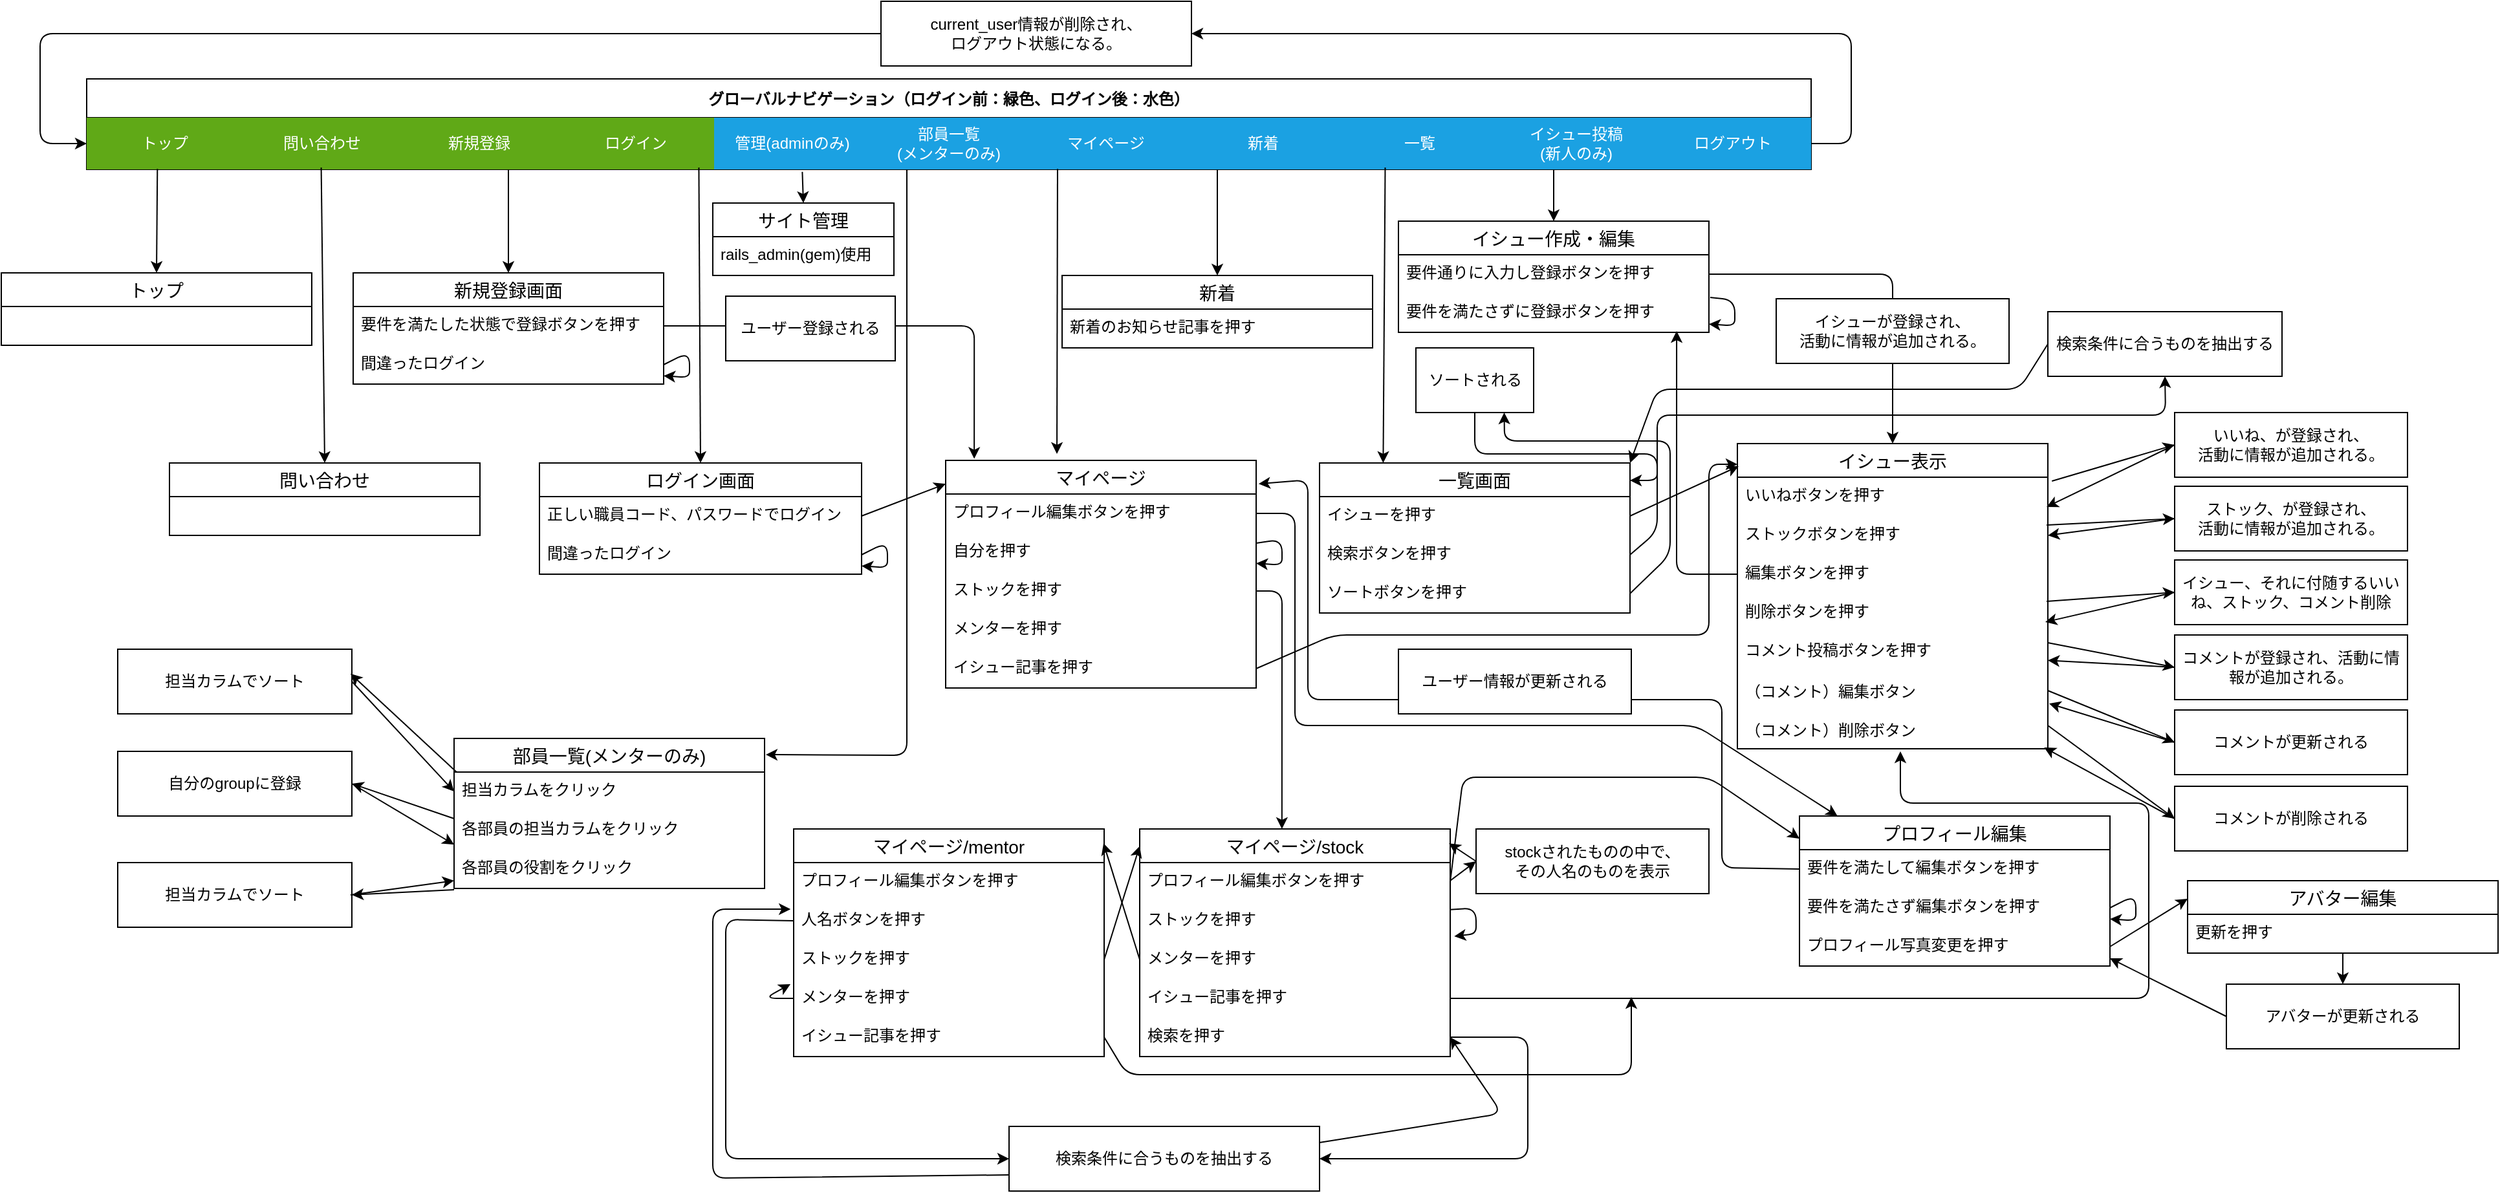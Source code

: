 <mxfile>
    <diagram id="cRrBwSt3j2hHvaJxoSrb" name="ページ1">
        <mxGraphModel dx="2137" dy="1282" grid="1" gridSize="10" guides="1" tooltips="1" connect="1" arrows="1" fold="1" page="1" pageScale="1" pageWidth="1169" pageHeight="827" background="#FFFFFF" math="0" shadow="0">
            <root>
                <mxCell id="0"/>
                <mxCell id="1" parent="0"/>
                <mxCell id="8" value="ログイン画面" style="swimlane;fontStyle=0;childLayout=stackLayout;horizontal=1;startSize=26;horizontalStack=0;resizeParent=1;resizeParentMax=0;resizeLast=0;collapsible=1;marginBottom=0;align=center;fontSize=14;" parent="1" vertex="1">
                    <mxGeometry x="-574" y="307" width="249" height="86" as="geometry"/>
                </mxCell>
                <mxCell id="9" value="正しい職員コード、パスワードでログイン" style="text;strokeColor=none;fillColor=none;spacingLeft=4;spacingRight=4;overflow=hidden;rotatable=0;points=[[0,0.5],[1,0.5]];portConstraint=eastwest;fontSize=12;" parent="8" vertex="1">
                    <mxGeometry y="26" width="249" height="30" as="geometry"/>
                </mxCell>
                <mxCell id="11" value="間違ったログイン" style="text;strokeColor=none;fillColor=none;spacingLeft=4;spacingRight=4;overflow=hidden;rotatable=0;points=[[0,0.5],[1,0.5]];portConstraint=eastwest;fontSize=12;" parent="8" vertex="1">
                    <mxGeometry y="56" width="249" height="30" as="geometry"/>
                </mxCell>
                <mxCell id="361" style="edgeStyle=none;html=1;exitX=1;exitY=0.5;exitDx=0;exitDy=0;" parent="8" source="11" target="11" edge="1">
                    <mxGeometry relative="1" as="geometry"/>
                </mxCell>
                <mxCell id="15" value="一覧画面" style="swimlane;fontStyle=0;childLayout=stackLayout;horizontal=1;startSize=26;horizontalStack=0;resizeParent=1;resizeParentMax=0;resizeLast=0;collapsible=1;marginBottom=0;align=center;fontSize=14;" parent="1" vertex="1">
                    <mxGeometry x="29" y="307" width="240" height="116" as="geometry"/>
                </mxCell>
                <mxCell id="421" value="イシューを押す" style="text;strokeColor=none;fillColor=none;spacingLeft=4;spacingRight=4;overflow=hidden;rotatable=0;points=[[0,0.5],[1,0.5]];portConstraint=eastwest;fontSize=12;" parent="15" vertex="1">
                    <mxGeometry y="26" width="240" height="30" as="geometry"/>
                </mxCell>
                <mxCell id="444" value="検索ボタンを押す" style="text;strokeColor=none;fillColor=none;spacingLeft=4;spacingRight=4;overflow=hidden;rotatable=0;points=[[0,0.5],[1,0.5]];portConstraint=eastwest;fontSize=12;fontColor=default;" parent="15" vertex="1">
                    <mxGeometry y="56" width="240" height="30" as="geometry"/>
                </mxCell>
                <mxCell id="37" value="ソートボタンを押す" style="text;strokeColor=none;fillColor=none;spacingLeft=4;spacingRight=4;overflow=hidden;rotatable=0;points=[[0,0.5],[1,0.5]];portConstraint=eastwest;fontSize=12;" parent="15" vertex="1">
                    <mxGeometry y="86" width="240" height="30" as="geometry"/>
                </mxCell>
                <mxCell id="55" value="マイページ" style="swimlane;fontStyle=0;childLayout=stackLayout;horizontal=1;startSize=26;horizontalStack=0;resizeParent=1;resizeParentMax=0;resizeLast=0;collapsible=1;marginBottom=0;align=center;fontSize=14;" parent="1" vertex="1">
                    <mxGeometry x="-260" y="305" width="240" height="176" as="geometry"/>
                </mxCell>
                <mxCell id="56" value="プロフィール編集ボタンを押す" style="text;strokeColor=none;fillColor=none;spacingLeft=4;spacingRight=4;overflow=hidden;rotatable=0;points=[[0,0.5],[1,0.5]];portConstraint=eastwest;fontSize=12;" parent="55" vertex="1">
                    <mxGeometry y="26" width="240" height="30" as="geometry"/>
                </mxCell>
                <mxCell id="57" value="自分を押す" style="text;strokeColor=none;fillColor=none;spacingLeft=4;spacingRight=4;overflow=hidden;rotatable=0;points=[[0,0.5],[1,0.5]];portConstraint=eastwest;fontSize=12;" parent="55" vertex="1">
                    <mxGeometry y="56" width="240" height="30" as="geometry"/>
                </mxCell>
                <mxCell id="58" value="ストックを押す" style="text;strokeColor=none;fillColor=none;spacingLeft=4;spacingRight=4;overflow=hidden;rotatable=0;points=[[0,0.5],[1,0.5]];portConstraint=eastwest;fontSize=12;" parent="55" vertex="1">
                    <mxGeometry y="86" width="240" height="30" as="geometry"/>
                </mxCell>
                <mxCell id="440" value="メンターを押す" style="text;spacingLeft=4;spacingRight=4;overflow=hidden;rotatable=0;points=[[0,0.5],[1,0.5]];portConstraint=eastwest;fontSize=12;" parent="55" vertex="1">
                    <mxGeometry y="116" width="240" height="30" as="geometry"/>
                </mxCell>
                <mxCell id="59" value="イシュー記事を押す" style="text;strokeColor=none;fillColor=none;spacingLeft=4;spacingRight=4;overflow=hidden;rotatable=0;points=[[0,0.5],[1,0.5]];portConstraint=eastwest;fontSize=12;" parent="55" vertex="1">
                    <mxGeometry y="146" width="240" height="30" as="geometry"/>
                </mxCell>
                <mxCell id="71" style="edgeStyle=none;html=1;exitX=1;exitY=0.267;exitDx=0;exitDy=0;exitPerimeter=0;" parent="55" source="57" target="57" edge="1">
                    <mxGeometry relative="1" as="geometry"/>
                </mxCell>
                <mxCell id="64" value="新着" style="swimlane;fontStyle=0;childLayout=stackLayout;horizontal=1;startSize=26;horizontalStack=0;resizeParent=1;resizeParentMax=0;resizeLast=0;collapsible=1;marginBottom=0;align=center;fontSize=14;" parent="1" vertex="1">
                    <mxGeometry x="-170" y="162" width="240" height="56" as="geometry"/>
                </mxCell>
                <mxCell id="65" value="新着のお知らせ記事を押す" style="text;strokeColor=none;fillColor=none;spacingLeft=4;spacingRight=4;overflow=hidden;rotatable=0;points=[[0,0.5],[1,0.5]];portConstraint=eastwest;fontSize=12;" parent="64" vertex="1">
                    <mxGeometry y="26" width="240" height="30" as="geometry"/>
                </mxCell>
                <mxCell id="72" value="マイページ/stock" style="swimlane;fontStyle=0;childLayout=stackLayout;horizontal=1;startSize=26;horizontalStack=0;resizeParent=1;resizeParentMax=0;resizeLast=0;collapsible=1;marginBottom=0;align=center;fontSize=14;" parent="1" vertex="1">
                    <mxGeometry x="-110" y="590" width="240" height="176" as="geometry"/>
                </mxCell>
                <mxCell id="73" value="プロフィール編集ボタンを押す" style="text;strokeColor=none;fillColor=none;spacingLeft=4;spacingRight=4;overflow=hidden;rotatable=0;points=[[0,0.5],[1,0.5]];portConstraint=eastwest;fontSize=12;" parent="72" vertex="1">
                    <mxGeometry y="26" width="240" height="30" as="geometry"/>
                </mxCell>
                <mxCell id="75" value="ストックを押す" style="text;strokeColor=none;fillColor=none;spacingLeft=4;spacingRight=4;overflow=hidden;rotatable=0;points=[[0,0.5],[1,0.5]];portConstraint=eastwest;fontSize=12;" parent="72" vertex="1">
                    <mxGeometry y="56" width="240" height="30" as="geometry"/>
                </mxCell>
                <mxCell id="455" value="メンターを押す" style="text;spacingLeft=4;spacingRight=4;overflow=hidden;rotatable=0;points=[[0,0.5],[1,0.5]];portConstraint=eastwest;fontSize=12;" parent="72" vertex="1">
                    <mxGeometry y="86" width="240" height="30" as="geometry"/>
                </mxCell>
                <mxCell id="76" value="イシュー記事を押す" style="text;strokeColor=none;fillColor=none;spacingLeft=4;spacingRight=4;overflow=hidden;rotatable=0;points=[[0,0.5],[1,0.5]];portConstraint=eastwest;fontSize=12;" parent="72" vertex="1">
                    <mxGeometry y="116" width="240" height="30" as="geometry"/>
                </mxCell>
                <mxCell id="104" style="edgeStyle=none;html=1;entryX=1.013;entryY=0.9;entryDx=0;entryDy=0;entryPerimeter=0;" parent="72" source="75" target="75" edge="1">
                    <mxGeometry relative="1" as="geometry"/>
                </mxCell>
                <mxCell id="461" value="検索を押す" style="text;strokeColor=none;fillColor=none;spacingLeft=4;spacingRight=4;overflow=hidden;rotatable=0;points=[[0,0.5],[1,0.5]];portConstraint=eastwest;fontSize=12;" parent="72" vertex="1">
                    <mxGeometry y="146" width="240" height="30" as="geometry"/>
                </mxCell>
                <mxCell id="79" value="イシュー作成・編集" style="swimlane;fontStyle=0;childLayout=stackLayout;horizontal=1;startSize=26;horizontalStack=0;resizeParent=1;resizeParentMax=0;resizeLast=0;collapsible=1;marginBottom=0;align=center;fontSize=14;" parent="1" vertex="1">
                    <mxGeometry x="90" y="120" width="240" height="86" as="geometry"/>
                </mxCell>
                <mxCell id="97" value="要件通りに入力し登録ボタンを押す" style="text;strokeColor=none;fillColor=none;spacingLeft=4;spacingRight=4;overflow=hidden;rotatable=0;points=[[0,0.5],[1,0.5]];portConstraint=eastwest;fontSize=12;" parent="79" vertex="1">
                    <mxGeometry y="26" width="240" height="30" as="geometry"/>
                </mxCell>
                <mxCell id="80" value="要件を満たさずに登録ボタンを押す" style="text;strokeColor=none;fillColor=none;spacingLeft=4;spacingRight=4;overflow=hidden;rotatable=0;points=[[0,0.5],[1,0.5]];portConstraint=eastwest;fontSize=12;" parent="79" vertex="1">
                    <mxGeometry y="56" width="240" height="30" as="geometry"/>
                </mxCell>
                <mxCell id="98" style="edgeStyle=none;html=1;exitX=1.004;exitY=0.1;exitDx=0;exitDy=0;exitPerimeter=0;" parent="79" source="80" target="80" edge="1">
                    <mxGeometry relative="1" as="geometry"/>
                </mxCell>
                <mxCell id="91" value="イシュー表示" style="swimlane;fontStyle=0;childLayout=stackLayout;horizontal=1;startSize=26;horizontalStack=0;resizeParent=1;resizeParentMax=0;resizeLast=0;collapsible=1;marginBottom=0;align=center;fontSize=14;" parent="1" vertex="1">
                    <mxGeometry x="352" y="292" width="240" height="236" as="geometry"/>
                </mxCell>
                <mxCell id="108" value="いいねボタンを押す" style="text;strokeColor=none;fillColor=none;spacingLeft=4;spacingRight=4;overflow=hidden;rotatable=0;points=[[0,0.5],[1,0.5]];portConstraint=eastwest;fontSize=12;" parent="91" vertex="1">
                    <mxGeometry y="26" width="240" height="30" as="geometry"/>
                </mxCell>
                <mxCell id="110" value="ストックボタンを押す" style="text;strokeColor=none;fillColor=none;spacingLeft=4;spacingRight=4;overflow=hidden;rotatable=0;points=[[0,0.5],[1,0.5]];portConstraint=eastwest;fontSize=12;" parent="91" vertex="1">
                    <mxGeometry y="56" width="240" height="30" as="geometry"/>
                </mxCell>
                <mxCell id="92" value="編集ボタンを押す" style="text;strokeColor=none;fillColor=none;spacingLeft=4;spacingRight=4;overflow=hidden;rotatable=0;points=[[0,0.5],[1,0.5]];portConstraint=eastwest;fontSize=12;" parent="91" vertex="1">
                    <mxGeometry y="86" width="240" height="30" as="geometry"/>
                </mxCell>
                <mxCell id="93" value="削除ボタンを押す" style="text;strokeColor=none;fillColor=none;spacingLeft=4;spacingRight=4;overflow=hidden;rotatable=0;points=[[0,0.5],[1,0.5]];portConstraint=eastwest;fontSize=12;" parent="91" vertex="1">
                    <mxGeometry y="116" width="240" height="30" as="geometry"/>
                </mxCell>
                <mxCell id="94" value="コメント投稿ボタンを押す" style="text;strokeColor=none;fillColor=none;spacingLeft=4;spacingRight=4;overflow=hidden;rotatable=0;points=[[0,0.5],[1,0.5]];portConstraint=eastwest;fontSize=12;" parent="91" vertex="1">
                    <mxGeometry y="146" width="240" height="30" as="geometry"/>
                </mxCell>
                <mxCell id="410" value="（コメント）編集ボタン" style="text;strokeColor=none;fillColor=none;align=left;verticalAlign=middle;spacingLeft=4;spacingRight=4;overflow=hidden;points=[[0,0.5],[1,0.5]];portConstraint=eastwest;rotatable=0;" parent="91" vertex="1">
                    <mxGeometry y="176" width="240" height="30" as="geometry"/>
                </mxCell>
                <mxCell id="411" value="（コメント）削除ボタン" style="text;strokeColor=none;fillColor=none;align=left;verticalAlign=middle;spacingLeft=4;spacingRight=4;overflow=hidden;points=[[0,0.5],[1,0.5]];portConstraint=eastwest;rotatable=0;" parent="91" vertex="1">
                    <mxGeometry y="206" width="240" height="30" as="geometry"/>
                </mxCell>
                <mxCell id="118" value="いいね、が登録され、&lt;br&gt;活動に情報が追加される。" style="whiteSpace=wrap;html=1;align=center;" parent="1" vertex="1">
                    <mxGeometry x="690" y="268" width="180" height="50" as="geometry"/>
                </mxCell>
                <mxCell id="121" value="ストック、が登録され、&lt;br&gt;活動に情報が追加される。" style="whiteSpace=wrap;html=1;align=center;" parent="1" vertex="1">
                    <mxGeometry x="690" y="325" width="180" height="50" as="geometry"/>
                </mxCell>
                <mxCell id="131" value="新規登録画面" style="swimlane;fontStyle=0;childLayout=stackLayout;horizontal=1;startSize=26;horizontalStack=0;resizeParent=1;resizeParentMax=0;resizeLast=0;collapsible=1;marginBottom=0;align=center;fontSize=14;" parent="1" vertex="1">
                    <mxGeometry x="-718" y="160" width="240" height="86" as="geometry"/>
                </mxCell>
                <mxCell id="132" value="要件を満たした状態で登録ボタンを押す" style="text;strokeColor=none;fillColor=none;spacingLeft=4;spacingRight=4;overflow=hidden;rotatable=0;points=[[0,0.5],[1,0.5]];portConstraint=eastwest;fontSize=12;" parent="131" vertex="1">
                    <mxGeometry y="26" width="240" height="30" as="geometry"/>
                </mxCell>
                <mxCell id="133" value="間違ったログイン" style="text;strokeColor=none;fillColor=none;spacingLeft=4;spacingRight=4;overflow=hidden;rotatable=0;points=[[0,0.5],[1,0.5]];portConstraint=eastwest;fontSize=12;" parent="131" vertex="1">
                    <mxGeometry y="56" width="240" height="30" as="geometry"/>
                </mxCell>
                <mxCell id="134" style="edgeStyle=none;html=1;exitX=1;exitY=0.5;exitDx=0;exitDy=0;" parent="131" source="133" target="133" edge="1">
                    <mxGeometry relative="1" as="geometry"/>
                </mxCell>
                <mxCell id="141" value="イシュー、それに付随するいいね、ストック、コメント削除" style="whiteSpace=wrap;html=1;align=center;" parent="1" vertex="1">
                    <mxGeometry x="690" y="382" width="180" height="50" as="geometry"/>
                </mxCell>
                <mxCell id="144" value="コメントが登録され、活動に情報が追加される。" style="whiteSpace=wrap;html=1;align=center;" parent="1" vertex="1">
                    <mxGeometry x="690" y="440" width="180" height="50" as="geometry"/>
                </mxCell>
                <mxCell id="160" style="edgeStyle=none;html=1;exitX=0;exitY=0.5;exitDx=0;exitDy=0;entryX=0.996;entryY=0.063;entryDx=0;entryDy=0;entryPerimeter=0;" parent="1" source="158" target="72" edge="1">
                    <mxGeometry relative="1" as="geometry"/>
                </mxCell>
                <mxCell id="158" value="stockされたものの中で、&lt;br&gt;その人名のものを表示" style="whiteSpace=wrap;html=1;align=center;" parent="1" vertex="1">
                    <mxGeometry x="150" y="590" width="180" height="50" as="geometry"/>
                </mxCell>
                <mxCell id="159" style="edgeStyle=none;html=1;exitX=1;exitY=0.5;exitDx=0;exitDy=0;entryX=0;entryY=0.5;entryDx=0;entryDy=0;" parent="1" target="158" edge="1">
                    <mxGeometry relative="1" as="geometry">
                        <mxPoint x="130" y="630" as="sourcePoint"/>
                    </mxGeometry>
                </mxCell>
                <mxCell id="173" value="プロフィール編集" style="swimlane;fontStyle=0;childLayout=stackLayout;horizontal=1;startSize=26;horizontalStack=0;resizeParent=1;resizeParentMax=0;resizeLast=0;collapsible=1;marginBottom=0;align=center;fontSize=14;" parent="1" vertex="1">
                    <mxGeometry x="400" y="580" width="240" height="116" as="geometry"/>
                </mxCell>
                <mxCell id="176" value="要件を満たして編集ボタンを押す" style="text;strokeColor=none;fillColor=none;spacingLeft=4;spacingRight=4;overflow=hidden;rotatable=0;points=[[0,0.5],[1,0.5]];portConstraint=eastwest;fontSize=12;" parent="173" vertex="1">
                    <mxGeometry y="26" width="240" height="30" as="geometry"/>
                </mxCell>
                <mxCell id="177" value="要件を満たさず編集ボタンを押す" style="text;strokeColor=none;fillColor=none;spacingLeft=4;spacingRight=4;overflow=hidden;rotatable=0;points=[[0,0.5],[1,0.5]];portConstraint=eastwest;fontSize=12;" parent="173" vertex="1">
                    <mxGeometry y="56" width="240" height="30" as="geometry"/>
                </mxCell>
                <mxCell id="179" style="edgeStyle=none;html=1;exitX=1;exitY=0.5;exitDx=0;exitDy=0;" parent="173" source="177" target="177" edge="1">
                    <mxGeometry relative="1" as="geometry"/>
                </mxCell>
                <mxCell id="469" value="プロフィール写真変更を押す" style="text;strokeColor=none;fillColor=none;spacingLeft=4;spacingRight=4;overflow=hidden;rotatable=0;points=[[0,0.5],[1,0.5]];portConstraint=eastwest;fontSize=12;" vertex="1" parent="173">
                    <mxGeometry y="86" width="240" height="30" as="geometry"/>
                </mxCell>
                <mxCell id="187" value="問い合わせ" style="swimlane;fontStyle=0;childLayout=stackLayout;horizontal=1;startSize=26;horizontalStack=0;resizeParent=1;resizeParentMax=0;resizeLast=0;collapsible=1;marginBottom=0;align=center;fontSize=14;" parent="1" vertex="1">
                    <mxGeometry x="-860" y="307" width="240" height="56" as="geometry"/>
                </mxCell>
                <mxCell id="241" value="グローバルナビゲーション（ログイン前：緑色、ログイン後：水色）" style="shape=table;startSize=30;container=1;collapsible=0;childLayout=tableLayout;fontStyle=1;align=center;pointerEvents=1;" parent="1" vertex="1">
                    <mxGeometry x="-924" y="10" width="1333" height="70" as="geometry"/>
                </mxCell>
                <mxCell id="303" value="" style="shape=partialRectangle;html=1;whiteSpace=wrap;collapsible=0;dropTarget=0;pointerEvents=0;fillColor=none;top=0;left=0;bottom=0;right=0;points=[[0,0.5],[1,0.5]];portConstraint=eastwest;" parent="241" vertex="1">
                    <mxGeometry y="30" width="1333" height="40" as="geometry"/>
                </mxCell>
                <mxCell id="313" value="トップ" style="shape=partialRectangle;html=1;whiteSpace=wrap;connectable=0;fillColor=#60a917;top=0;left=0;bottom=0;right=0;overflow=hidden;pointerEvents=1;fontColor=#ffffff;strokeColor=#2D7600;" parent="303" vertex="1">
                    <mxGeometry width="121" height="40" as="geometry">
                        <mxRectangle width="121" height="40" as="alternateBounds"/>
                    </mxGeometry>
                </mxCell>
                <mxCell id="309" value="問い合わせ" style="shape=partialRectangle;html=1;whiteSpace=wrap;connectable=0;fillColor=#60a917;top=0;left=0;bottom=0;right=0;overflow=hidden;pointerEvents=1;fontColor=#ffffff;strokeColor=#2D7600;" parent="303" vertex="1">
                    <mxGeometry x="121" width="122" height="40" as="geometry">
                        <mxRectangle width="122" height="40" as="alternateBounds"/>
                    </mxGeometry>
                </mxCell>
                <mxCell id="304" value="新規登録" style="shape=partialRectangle;html=1;whiteSpace=wrap;connectable=0;fillColor=#60a917;top=0;left=0;bottom=0;right=0;overflow=hidden;pointerEvents=1;fontColor=#ffffff;strokeColor=#2D7600;" parent="303" vertex="1">
                    <mxGeometry x="243" width="121" height="40" as="geometry">
                        <mxRectangle width="121" height="40" as="alternateBounds"/>
                    </mxGeometry>
                </mxCell>
                <mxCell id="305" value="ログイン" style="shape=partialRectangle;html=1;whiteSpace=wrap;connectable=0;fillColor=#60a917;top=0;left=0;bottom=0;right=0;overflow=hidden;pointerEvents=1;fontColor=#ffffff;strokeColor=#2D7600;" parent="303" vertex="1">
                    <mxGeometry x="364" width="121" height="40" as="geometry">
                        <mxRectangle width="121" height="40" as="alternateBounds"/>
                    </mxGeometry>
                </mxCell>
                <mxCell id="431" value="管理(adminのみ)" style="shape=partialRectangle;html=1;whiteSpace=wrap;connectable=0;fillColor=#1ba1e2;top=0;left=0;bottom=0;right=0;overflow=hidden;pointerEvents=1;fontColor=#ffffff;strokeColor=#006EAF;" parent="303" vertex="1">
                    <mxGeometry x="485" width="121" height="40" as="geometry">
                        <mxRectangle width="121" height="40" as="alternateBounds"/>
                    </mxGeometry>
                </mxCell>
                <mxCell id="328" value="部員一覧&lt;br&gt;(メンターのみ)" style="shape=partialRectangle;html=1;whiteSpace=wrap;connectable=0;fillColor=#1ba1e2;top=0;left=0;bottom=0;right=0;overflow=hidden;pointerEvents=1;fontColor=#ffffff;strokeColor=#006EAF;" parent="303" vertex="1">
                    <mxGeometry x="606" width="121" height="40" as="geometry">
                        <mxRectangle width="121" height="40" as="alternateBounds"/>
                    </mxGeometry>
                </mxCell>
                <mxCell id="329" value="マイページ" style="shape=partialRectangle;html=1;whiteSpace=wrap;connectable=0;fillColor=#1ba1e2;top=0;left=0;bottom=0;right=0;overflow=hidden;pointerEvents=1;fontColor=#ffffff;strokeColor=#006EAF;" parent="303" vertex="1">
                    <mxGeometry x="727" width="122" height="40" as="geometry">
                        <mxRectangle width="122" height="40" as="alternateBounds"/>
                    </mxGeometry>
                </mxCell>
                <mxCell id="330" value="新着" style="shape=partialRectangle;html=1;whiteSpace=wrap;connectable=0;fillColor=#1ba1e2;top=0;left=0;bottom=0;right=0;overflow=hidden;pointerEvents=1;fontColor=#ffffff;strokeColor=#006EAF;" parent="303" vertex="1">
                    <mxGeometry x="849" width="121" height="40" as="geometry">
                        <mxRectangle width="121" height="40" as="alternateBounds"/>
                    </mxGeometry>
                </mxCell>
                <mxCell id="344" value="一覧" style="shape=partialRectangle;html=1;whiteSpace=wrap;connectable=0;fillColor=#1ba1e2;top=0;left=0;bottom=0;right=0;overflow=hidden;pointerEvents=1;fontColor=#ffffff;strokeColor=#006EAF;" parent="303" vertex="1">
                    <mxGeometry x="970" width="121" height="40" as="geometry">
                        <mxRectangle width="121" height="40" as="alternateBounds"/>
                    </mxGeometry>
                </mxCell>
                <mxCell id="331" value="イシュー投稿&lt;br&gt;(新人のみ)" style="shape=partialRectangle;html=1;whiteSpace=wrap;connectable=0;fillColor=#1ba1e2;top=0;left=0;bottom=0;right=0;overflow=hidden;pointerEvents=1;fontColor=#ffffff;strokeColor=#006EAF;" parent="303" vertex="1">
                    <mxGeometry x="1091" width="121" height="40" as="geometry">
                        <mxRectangle width="121" height="40" as="alternateBounds"/>
                    </mxGeometry>
                </mxCell>
                <mxCell id="332" value="ログアウト" style="shape=partialRectangle;html=1;whiteSpace=wrap;connectable=0;fillColor=#1ba1e2;top=0;left=0;bottom=0;right=0;overflow=hidden;pointerEvents=1;fontColor=#ffffff;strokeColor=#006EAF;" parent="303" vertex="1">
                    <mxGeometry x="1212" width="121" height="40" as="geometry">
                        <mxRectangle width="121" height="40" as="alternateBounds"/>
                    </mxGeometry>
                </mxCell>
                <mxCell id="320" value="トップ" style="swimlane;fontStyle=0;childLayout=stackLayout;horizontal=1;startSize=26;horizontalStack=0;resizeParent=1;resizeParentMax=0;resizeLast=0;collapsible=1;marginBottom=0;align=center;fontSize=14;" parent="1" vertex="1">
                    <mxGeometry x="-990" y="160" width="240" height="56" as="geometry"/>
                </mxCell>
                <mxCell id="324" value="" style="endArrow=classic;html=1;exitX=0.041;exitY=0.992;exitDx=0;exitDy=0;exitPerimeter=0;entryX=0.5;entryY=0;entryDx=0;entryDy=0;" parent="1" source="303" target="320" edge="1">
                    <mxGeometry width="50" height="50" relative="1" as="geometry">
                        <mxPoint x="-650" y="250" as="sourcePoint"/>
                        <mxPoint x="-600" y="200" as="targetPoint"/>
                    </mxGeometry>
                </mxCell>
                <mxCell id="325" value="" style="endArrow=classic;html=1;entryX=0.5;entryY=0;entryDx=0;entryDy=0;exitX=0.136;exitY=0.964;exitDx=0;exitDy=0;exitPerimeter=0;" parent="1" source="303" target="187" edge="1">
                    <mxGeometry width="50" height="50" relative="1" as="geometry">
                        <mxPoint x="-650" y="250" as="sourcePoint"/>
                        <mxPoint x="-600" y="200" as="targetPoint"/>
                    </mxGeometry>
                </mxCell>
                <mxCell id="326" value="" style="endArrow=classic;html=1;entryX=0.5;entryY=0;entryDx=0;entryDy=0;" parent="1" target="131" edge="1">
                    <mxGeometry width="50" height="50" relative="1" as="geometry">
                        <mxPoint x="-598" y="80" as="sourcePoint"/>
                        <mxPoint x="-600" y="200" as="targetPoint"/>
                    </mxGeometry>
                </mxCell>
                <mxCell id="327" value="" style="endArrow=classic;html=1;exitX=0.355;exitY=0.964;exitDx=0;exitDy=0;exitPerimeter=0;entryX=0.5;entryY=0;entryDx=0;entryDy=0;" parent="1" source="303" target="8" edge="1">
                    <mxGeometry width="50" height="50" relative="1" as="geometry">
                        <mxPoint x="-150" y="250" as="sourcePoint"/>
                        <mxPoint x="-100" y="200" as="targetPoint"/>
                    </mxGeometry>
                </mxCell>
                <mxCell id="345" value="" style="endArrow=classic;html=1;entryX=0.5;entryY=0;entryDx=0;entryDy=0;" parent="1" target="64" edge="1">
                    <mxGeometry width="50" height="50" relative="1" as="geometry">
                        <mxPoint x="-50" y="80" as="sourcePoint"/>
                        <mxPoint x="-80" y="140" as="targetPoint"/>
                    </mxGeometry>
                </mxCell>
                <mxCell id="347" value="部員一覧(メンターのみ)" style="swimlane;fontStyle=0;childLayout=stackLayout;horizontal=1;startSize=26;horizontalStack=0;resizeParent=1;resizeParentMax=0;resizeLast=0;collapsible=1;marginBottom=0;align=center;fontSize=14;" parent="1" vertex="1">
                    <mxGeometry x="-640" y="520" width="240" height="116" as="geometry"/>
                </mxCell>
                <mxCell id="348" value="担当カラムをクリック" style="text;strokeColor=none;fillColor=none;spacingLeft=4;spacingRight=4;overflow=hidden;rotatable=0;points=[[0,0.5],[1,0.5]];portConstraint=eastwest;fontSize=12;" parent="347" vertex="1">
                    <mxGeometry y="26" width="240" height="30" as="geometry"/>
                </mxCell>
                <mxCell id="349" value="各部員の担当カラムをクリック" style="text;strokeColor=none;fillColor=none;spacingLeft=4;spacingRight=4;overflow=hidden;rotatable=0;points=[[0,0.5],[1,0.5]];portConstraint=eastwest;fontSize=12;" parent="347" vertex="1">
                    <mxGeometry y="56" width="240" height="30" as="geometry"/>
                </mxCell>
                <mxCell id="351" value="各部員の役割をクリック" style="text;strokeColor=none;fillColor=none;spacingLeft=4;spacingRight=4;overflow=hidden;rotatable=0;points=[[0,0.5],[1,0.5]];portConstraint=eastwest;fontSize=12;" parent="347" vertex="1">
                    <mxGeometry y="86" width="240" height="30" as="geometry"/>
                </mxCell>
                <mxCell id="353" value="" style="endArrow=classic;html=1;entryX=1.004;entryY=0.108;entryDx=0;entryDy=0;entryPerimeter=0;" parent="1" target="347" edge="1">
                    <mxGeometry width="50" height="50" relative="1" as="geometry">
                        <mxPoint x="-290" y="80" as="sourcePoint"/>
                        <mxPoint x="-280" y="260" as="targetPoint"/>
                        <Array as="points">
                            <mxPoint x="-290" y="533"/>
                        </Array>
                    </mxGeometry>
                </mxCell>
                <mxCell id="354" value="" style="endArrow=classic;html=1;exitX=0.563;exitY=0.992;exitDx=0;exitDy=0;exitPerimeter=0;" parent="1" source="303" edge="1">
                    <mxGeometry width="50" height="50" relative="1" as="geometry">
                        <mxPoint x="-260" y="270" as="sourcePoint"/>
                        <mxPoint x="-174" y="300" as="targetPoint"/>
                    </mxGeometry>
                </mxCell>
                <mxCell id="358" value="自分のgroupに登録" style="whiteSpace=wrap;html=1;align=center;" parent="1" vertex="1">
                    <mxGeometry x="-900" y="530" width="181" height="50" as="geometry"/>
                </mxCell>
                <mxCell id="359" style="edgeStyle=none;html=1;exitX=1;exitY=0.5;exitDx=0;exitDy=0;entryX=0;entryY=0.103;entryDx=0;entryDy=0;entryPerimeter=0;" parent="1" source="9" target="55" edge="1">
                    <mxGeometry relative="1" as="geometry"/>
                </mxCell>
                <mxCell id="366" value="" style="endArrow=classic;html=1;entryX=0.5;entryY=0;entryDx=0;entryDy=0;" parent="1" target="79" edge="1">
                    <mxGeometry width="50" height="50" relative="1" as="geometry">
                        <mxPoint x="210" y="80" as="sourcePoint"/>
                        <mxPoint x="167" y="120" as="targetPoint"/>
                    </mxGeometry>
                </mxCell>
                <mxCell id="367" value="" style="endArrow=classic;html=1;exitX=0.753;exitY=0.964;exitDx=0;exitDy=0;exitPerimeter=0;entryX=0.205;entryY=0;entryDx=0;entryDy=0;entryPerimeter=0;" parent="1" source="303" target="15" edge="1">
                    <mxGeometry width="50" height="50" relative="1" as="geometry">
                        <mxPoint x="200" y="120" as="sourcePoint"/>
                        <mxPoint x="250" y="70" as="targetPoint"/>
                    </mxGeometry>
                </mxCell>
                <mxCell id="369" value="" style="endArrow=classic;html=1;entryX=1;entryY=0.5;entryDx=0;entryDy=0;exitX=0;exitY=0.2;exitDx=0;exitDy=0;exitPerimeter=0;" parent="1" source="349" target="358" edge="1">
                    <mxGeometry width="50" height="50" relative="1" as="geometry">
                        <mxPoint x="-540" y="709" as="sourcePoint"/>
                        <mxPoint x="-490" y="659" as="targetPoint"/>
                    </mxGeometry>
                </mxCell>
                <mxCell id="370" value="" style="endArrow=classic;html=1;exitX=1;exitY=0.5;exitDx=0;exitDy=0;entryX=0;entryY=0.867;entryDx=0;entryDy=0;entryPerimeter=0;" parent="1" source="358" target="349" edge="1">
                    <mxGeometry width="50" height="50" relative="1" as="geometry">
                        <mxPoint x="-540" y="709" as="sourcePoint"/>
                        <mxPoint x="-490" y="659" as="targetPoint"/>
                    </mxGeometry>
                </mxCell>
                <mxCell id="372" value="担当カラムでソート" style="whiteSpace=wrap;html=1;align=center;" parent="1" vertex="1">
                    <mxGeometry x="-900" y="451" width="181" height="50" as="geometry"/>
                </mxCell>
                <mxCell id="373" value="" style="endArrow=classic;html=1;exitX=0.008;exitY=0;exitDx=0;exitDy=0;exitPerimeter=0;" parent="1" source="348" edge="1">
                    <mxGeometry width="50" height="50" relative="1" as="geometry">
                        <mxPoint x="-540" y="709" as="sourcePoint"/>
                        <mxPoint x="-720" y="470" as="targetPoint"/>
                    </mxGeometry>
                </mxCell>
                <mxCell id="374" value="" style="endArrow=classic;html=1;exitX=1;exitY=0.5;exitDx=0;exitDy=0;entryX=0;entryY=0.5;entryDx=0;entryDy=0;" parent="1" source="372" target="348" edge="1">
                    <mxGeometry width="50" height="50" relative="1" as="geometry">
                        <mxPoint x="-540" y="709" as="sourcePoint"/>
                        <mxPoint x="-640" y="561" as="targetPoint"/>
                    </mxGeometry>
                </mxCell>
                <mxCell id="377" value="" style="edgeStyle=segmentEdgeStyle;endArrow=classic;html=1;exitX=1;exitY=0.5;exitDx=0;exitDy=0;entryX=0.092;entryY=-0.007;entryDx=0;entryDy=0;entryPerimeter=0;" parent="1" source="132" target="55" edge="1">
                    <mxGeometry width="50" height="50" relative="1" as="geometry">
                        <mxPoint x="-450" y="220" as="sourcePoint"/>
                        <mxPoint x="-400" y="170" as="targetPoint"/>
                    </mxGeometry>
                </mxCell>
                <mxCell id="128" value="current_user情報が削除され、&lt;br&gt;ログアウト状態になる。" style="whiteSpace=wrap;html=1;align=center;" parent="1" vertex="1">
                    <mxGeometry x="-310" y="-50" width="240" height="50" as="geometry"/>
                </mxCell>
                <mxCell id="378" value="" style="edgeStyle=segmentEdgeStyle;endArrow=classic;html=1;exitX=1;exitY=0.5;exitDx=0;exitDy=0;entryX=1;entryY=0.5;entryDx=0;entryDy=0;" parent="1" source="303" target="128" edge="1">
                    <mxGeometry width="50" height="50" relative="1" as="geometry">
                        <mxPoint x="352" y="60" as="sourcePoint"/>
                        <mxPoint x="-10" y="-30" as="targetPoint"/>
                        <Array as="points">
                            <mxPoint x="440" y="60"/>
                            <mxPoint x="440" y="-25"/>
                        </Array>
                    </mxGeometry>
                </mxCell>
                <mxCell id="379" value="" style="edgeStyle=segmentEdgeStyle;endArrow=classic;html=1;exitX=0;exitY=0.5;exitDx=0;exitDy=0;entryX=0;entryY=0.5;entryDx=0;entryDy=0;" parent="1" source="128" target="303" edge="1">
                    <mxGeometry width="50" height="50" relative="1" as="geometry">
                        <mxPoint x="-430" y="90" as="sourcePoint"/>
                        <mxPoint x="-900" y="50" as="targetPoint"/>
                        <Array as="points">
                            <mxPoint x="-960" y="-25"/>
                            <mxPoint x="-960" y="60"/>
                        </Array>
                    </mxGeometry>
                </mxCell>
                <mxCell id="380" style="edgeStyle=none;html=1;entryX=0.004;entryY=0.074;entryDx=0;entryDy=0;entryPerimeter=0;exitX=1;exitY=0.5;exitDx=0;exitDy=0;" parent="1" source="421" target="91" edge="1">
                    <mxGeometry relative="1" as="geometry"/>
                </mxCell>
                <mxCell id="382" style="edgeStyle=none;html=1;exitX=1;exitY=0.5;exitDx=0;exitDy=0;entryX=0;entryY=0.151;entryDx=0;entryDy=0;entryPerimeter=0;" parent="1" source="73" target="173" edge="1">
                    <mxGeometry relative="1" as="geometry">
                        <mxPoint x="370" y="520" as="targetPoint"/>
                        <Array as="points">
                            <mxPoint x="140" y="550"/>
                            <mxPoint x="330" y="550"/>
                        </Array>
                    </mxGeometry>
                </mxCell>
                <mxCell id="383" style="edgeStyle=none;html=1;exitX=0;exitY=0.5;exitDx=0;exitDy=0;entryX=1.008;entryY=0.103;entryDx=0;entryDy=0;entryPerimeter=0;" parent="1" source="176" target="55" edge="1">
                    <mxGeometry relative="1" as="geometry">
                        <mxPoint x="340" y="410" as="targetPoint"/>
                        <Array as="points">
                            <mxPoint x="340" y="620"/>
                            <mxPoint x="340" y="490"/>
                            <mxPoint x="20" y="490"/>
                            <mxPoint x="20" y="380"/>
                            <mxPoint x="20" y="320"/>
                        </Array>
                    </mxGeometry>
                </mxCell>
                <mxCell id="384" value="ユーザー情報が更新される" style="whiteSpace=wrap;html=1;align=center;" parent="1" vertex="1">
                    <mxGeometry x="90" y="451" width="180" height="50" as="geometry"/>
                </mxCell>
                <mxCell id="385" style="edgeStyle=none;html=1;exitX=1;exitY=0.5;exitDx=0;exitDy=0;" parent="1" source="56" target="173" edge="1">
                    <mxGeometry relative="1" as="geometry">
                        <Array as="points">
                            <mxPoint x="10" y="346"/>
                            <mxPoint x="10" y="510"/>
                            <mxPoint x="320" y="510"/>
                        </Array>
                    </mxGeometry>
                </mxCell>
                <mxCell id="388" style="edgeStyle=none;html=1;exitX=1.013;exitY=0.1;exitDx=0;exitDy=0;exitPerimeter=0;entryX=0;entryY=0.5;entryDx=0;entryDy=0;" parent="1" source="108" target="118" edge="1">
                    <mxGeometry relative="1" as="geometry">
                        <mxPoint x="630" y="310" as="targetPoint"/>
                    </mxGeometry>
                </mxCell>
                <mxCell id="389" value="" style="endArrow=classic;html=1;exitX=0;exitY=0.5;exitDx=0;exitDy=0;entryX=0.996;entryY=0.767;entryDx=0;entryDy=0;entryPerimeter=0;" parent="1" source="118" target="108" edge="1">
                    <mxGeometry width="50" height="50" relative="1" as="geometry">
                        <mxPoint x="420" y="450" as="sourcePoint"/>
                        <mxPoint x="470" y="400" as="targetPoint"/>
                    </mxGeometry>
                </mxCell>
                <mxCell id="390" style="edgeStyle=none;html=1;exitX=1;exitY=0.5;exitDx=0;exitDy=0;" parent="1" source="76" edge="1">
                    <mxGeometry relative="1" as="geometry">
                        <mxPoint x="478" y="530" as="targetPoint"/>
                        <Array as="points">
                            <mxPoint x="670" y="721"/>
                            <mxPoint x="670" y="570"/>
                            <mxPoint x="478" y="570"/>
                        </Array>
                    </mxGeometry>
                </mxCell>
                <mxCell id="396" value="担当カラムでソート" style="whiteSpace=wrap;html=1;align=center;" parent="1" vertex="1">
                    <mxGeometry x="-900" y="616" width="181" height="50" as="geometry"/>
                </mxCell>
                <mxCell id="397" value="" style="endArrow=classic;html=1;entryX=0;entryY=0.8;entryDx=0;entryDy=0;entryPerimeter=0;" parent="1" target="351" edge="1">
                    <mxGeometry width="50" height="50" relative="1" as="geometry">
                        <mxPoint x="-720" y="641" as="sourcePoint"/>
                        <mxPoint x="-680" y="740" as="targetPoint"/>
                    </mxGeometry>
                </mxCell>
                <mxCell id="402" value="" style="endArrow=classic;html=1;entryX=1;entryY=0.5;entryDx=0;entryDy=0;exitX=0;exitY=1.033;exitDx=0;exitDy=0;exitPerimeter=0;" parent="1" target="396" edge="1">
                    <mxGeometry width="50" height="50" relative="1" as="geometry">
                        <mxPoint x="-640" y="636.99" as="sourcePoint"/>
                        <mxPoint x="-719" y="620" as="targetPoint"/>
                    </mxGeometry>
                </mxCell>
                <mxCell id="404" value="" style="endArrow=classic;html=1;exitX=0.996;exitY=0.233;exitDx=0;exitDy=0;entryX=0;entryY=0.5;entryDx=0;entryDy=0;exitPerimeter=0;" parent="1" source="110" target="121" edge="1">
                    <mxGeometry width="50" height="50" relative="1" as="geometry">
                        <mxPoint x="650" y="540" as="sourcePoint"/>
                        <mxPoint x="700" y="490" as="targetPoint"/>
                    </mxGeometry>
                </mxCell>
                <mxCell id="406" value="" style="endArrow=classic;html=1;exitX=0;exitY=0.5;exitDx=0;exitDy=0;entryX=1;entryY=0.5;entryDx=0;entryDy=0;" parent="1" source="121" target="110" edge="1">
                    <mxGeometry width="50" height="50" relative="1" as="geometry">
                        <mxPoint x="570" y="410" as="sourcePoint"/>
                        <mxPoint x="620" y="360" as="targetPoint"/>
                    </mxGeometry>
                </mxCell>
                <mxCell id="407" style="edgeStyle=none;html=1;exitX=0;exitY=0.5;exitDx=0;exitDy=0;entryX=0.896;entryY=0.967;entryDx=0;entryDy=0;entryPerimeter=0;" parent="1" source="92" target="80" edge="1">
                    <mxGeometry relative="1" as="geometry">
                        <Array as="points">
                            <mxPoint x="305" y="393"/>
                        </Array>
                    </mxGeometry>
                </mxCell>
                <mxCell id="408" style="edgeStyle=none;html=1;exitX=0.996;exitY=0.2;exitDx=0;exitDy=0;entryX=0;entryY=0.5;entryDx=0;entryDy=0;exitPerimeter=0;" parent="1" source="93" target="141" edge="1">
                    <mxGeometry relative="1" as="geometry"/>
                </mxCell>
                <mxCell id="409" value="" style="endArrow=classic;html=1;exitX=0;exitY=0.5;exitDx=0;exitDy=0;" parent="1" source="141" edge="1">
                    <mxGeometry width="50" height="50" relative="1" as="geometry">
                        <mxPoint x="380" y="360" as="sourcePoint"/>
                        <mxPoint x="590" y="430" as="targetPoint"/>
                    </mxGeometry>
                </mxCell>
                <mxCell id="412" value="コメントが更新される" style="whiteSpace=wrap;html=1;align=center;" parent="1" vertex="1">
                    <mxGeometry x="690" y="498" width="180" height="50" as="geometry"/>
                </mxCell>
                <mxCell id="413" value="コメントが削除される" style="whiteSpace=wrap;html=1;align=center;" parent="1" vertex="1">
                    <mxGeometry x="690" y="557" width="180" height="50" as="geometry"/>
                </mxCell>
                <mxCell id="414" value="" style="endArrow=classic;html=1;entryX=0;entryY=0.5;entryDx=0;entryDy=0;exitX=1;exitY=0.267;exitDx=0;exitDy=0;exitPerimeter=0;" parent="1" source="94" target="144" edge="1">
                    <mxGeometry width="50" height="50" relative="1" as="geometry">
                        <mxPoint x="630" y="440" as="sourcePoint"/>
                        <mxPoint x="650" y="450" as="targetPoint"/>
                    </mxGeometry>
                </mxCell>
                <mxCell id="415" value="" style="endArrow=classic;html=1;exitX=0;exitY=0.5;exitDx=0;exitDy=0;" parent="1" source="144" target="94" edge="1">
                    <mxGeometry width="50" height="50" relative="1" as="geometry">
                        <mxPoint x="600" y="500" as="sourcePoint"/>
                        <mxPoint x="650" y="450" as="targetPoint"/>
                    </mxGeometry>
                </mxCell>
                <mxCell id="416" value="" style="endArrow=classic;html=1;exitX=1;exitY=0.5;exitDx=0;exitDy=0;entryX=0;entryY=0.5;entryDx=0;entryDy=0;" parent="1" source="410" target="412" edge="1">
                    <mxGeometry width="50" height="50" relative="1" as="geometry">
                        <mxPoint x="640" y="557" as="sourcePoint"/>
                        <mxPoint x="690" y="507" as="targetPoint"/>
                    </mxGeometry>
                </mxCell>
                <mxCell id="417" value="" style="endArrow=classic;html=1;entryX=1.004;entryY=-0.167;entryDx=0;entryDy=0;entryPerimeter=0;exitX=0;exitY=0.5;exitDx=0;exitDy=0;" parent="1" source="412" target="411" edge="1">
                    <mxGeometry width="50" height="50" relative="1" as="geometry">
                        <mxPoint x="600" y="578" as="sourcePoint"/>
                        <mxPoint x="650" y="528" as="targetPoint"/>
                    </mxGeometry>
                </mxCell>
                <mxCell id="418" value="" style="endArrow=classic;html=1;entryX=0;entryY=0.5;entryDx=0;entryDy=0;" parent="1" target="413" edge="1">
                    <mxGeometry width="50" height="50" relative="1" as="geometry">
                        <mxPoint x="592" y="510" as="sourcePoint"/>
                        <mxPoint x="642" y="460" as="targetPoint"/>
                    </mxGeometry>
                </mxCell>
                <mxCell id="419" value="" style="endArrow=classic;html=1;exitX=0;exitY=0.5;exitDx=0;exitDy=0;entryX=0.988;entryY=0.967;entryDx=0;entryDy=0;entryPerimeter=0;" parent="1" source="413" target="411" edge="1">
                    <mxGeometry width="50" height="50" relative="1" as="geometry">
                        <mxPoint x="380" y="520" as="sourcePoint"/>
                        <mxPoint x="430" y="470" as="targetPoint"/>
                    </mxGeometry>
                </mxCell>
                <mxCell id="446" style="edgeStyle=none;html=1;exitX=0;exitY=0.5;exitDx=0;exitDy=0;entryX=1;entryY=0;entryDx=0;entryDy=0;fontColor=default;" parent="1" source="148" target="15" edge="1">
                    <mxGeometry relative="1" as="geometry">
                        <Array as="points">
                            <mxPoint x="570" y="250"/>
                            <mxPoint x="290" y="250"/>
                        </Array>
                    </mxGeometry>
                </mxCell>
                <mxCell id="148" value="検索条件に合うものを抽出する" style="whiteSpace=wrap;html=1;align=center;" parent="1" vertex="1">
                    <mxGeometry x="592" y="190" width="181" height="50" as="geometry"/>
                </mxCell>
                <mxCell id="425" value="" style="edgeStyle=segmentEdgeStyle;endArrow=classic;html=1;exitX=1;exitY=0.5;exitDx=0;exitDy=0;entryX=0.5;entryY=0;entryDx=0;entryDy=0;" parent="1" source="97" target="91" edge="1">
                    <mxGeometry width="50" height="50" relative="1" as="geometry">
                        <mxPoint x="150" y="370" as="sourcePoint"/>
                        <mxPoint x="200" y="320" as="targetPoint"/>
                    </mxGeometry>
                </mxCell>
                <mxCell id="107" value="イシューが登録され、&lt;br&gt;活動に情報が追加される。" style="whiteSpace=wrap;html=1;align=center;" parent="1" vertex="1">
                    <mxGeometry x="382" y="180" width="180" height="50" as="geometry"/>
                </mxCell>
                <mxCell id="375" value="ユーザー登録される" style="whiteSpace=wrap;html=1;align=center;" parent="1" vertex="1">
                    <mxGeometry x="-430" y="178" width="131" height="50" as="geometry"/>
                </mxCell>
                <mxCell id="426" style="edgeStyle=none;html=1;exitX=1;exitY=0.5;exitDx=0;exitDy=0;entryX=0.458;entryY=0;entryDx=0;entryDy=0;entryPerimeter=0;" parent="1" source="58" target="72" edge="1">
                    <mxGeometry relative="1" as="geometry">
                        <Array as="points">
                            <mxPoint y="406"/>
                        </Array>
                    </mxGeometry>
                </mxCell>
                <mxCell id="427" style="edgeStyle=none;html=1;entryX=0;entryY=0.068;entryDx=0;entryDy=0;entryPerimeter=0;exitX=1;exitY=0.5;exitDx=0;exitDy=0;" parent="1" source="59" target="91" edge="1">
                    <mxGeometry relative="1" as="geometry">
                        <Array as="points">
                            <mxPoint x="40" y="440"/>
                            <mxPoint x="330" y="440"/>
                            <mxPoint x="330" y="308"/>
                        </Array>
                    </mxGeometry>
                </mxCell>
                <mxCell id="428" style="edgeStyle=none;html=1;exitX=1;exitY=0.5;exitDx=0;exitDy=0;entryX=0.75;entryY=1;entryDx=0;entryDy=0;" parent="1" source="37" target="429" edge="1">
                    <mxGeometry relative="1" as="geometry">
                        <mxPoint x="160" y="260" as="targetPoint"/>
                        <Array as="points">
                            <mxPoint x="300" y="378"/>
                            <mxPoint x="300" y="290"/>
                            <mxPoint x="172" y="290"/>
                        </Array>
                    </mxGeometry>
                </mxCell>
                <mxCell id="429" value="ソートされる" style="whiteSpace=wrap;html=1;align=center;" parent="1" vertex="1">
                    <mxGeometry x="103.5" y="218" width="91" height="50" as="geometry"/>
                </mxCell>
                <mxCell id="430" value="" style="edgeStyle=segmentEdgeStyle;endArrow=classic;html=1;exitX=0.5;exitY=1;exitDx=0;exitDy=0;entryX=1;entryY=0.116;entryDx=0;entryDy=0;entryPerimeter=0;" parent="1" source="429" target="15" edge="1">
                    <mxGeometry width="50" height="50" relative="1" as="geometry">
                        <mxPoint x="340" y="290" as="sourcePoint"/>
                        <mxPoint x="270" y="370" as="targetPoint"/>
                        <Array as="points">
                            <mxPoint x="149" y="300"/>
                            <mxPoint x="290" y="300"/>
                            <mxPoint x="290" y="321"/>
                        </Array>
                    </mxGeometry>
                </mxCell>
                <mxCell id="432" value="サイト管理" style="swimlane;fontStyle=0;childLayout=stackLayout;horizontal=1;startSize=26;horizontalStack=0;resizeParent=1;resizeParentMax=0;resizeLast=0;collapsible=1;marginBottom=0;align=center;fontSize=14;" parent="1" vertex="1">
                    <mxGeometry x="-440" y="106" width="140" height="56" as="geometry"/>
                </mxCell>
                <mxCell id="433" value="rails_admin(gem)使用" style="text;strokeColor=none;fillColor=none;spacingLeft=4;spacingRight=4;overflow=hidden;rotatable=0;points=[[0,0.5],[1,0.5]];portConstraint=eastwest;fontSize=12;" parent="432" vertex="1">
                    <mxGeometry y="26" width="140" height="30" as="geometry"/>
                </mxCell>
                <mxCell id="435" value="" style="endArrow=classic;html=1;fontColor=#66FF66;exitX=0.415;exitY=1.047;exitDx=0;exitDy=0;exitPerimeter=0;entryX=0.5;entryY=0;entryDx=0;entryDy=0;" parent="1" source="303" target="432" edge="1">
                    <mxGeometry width="50" height="50" relative="1" as="geometry">
                        <mxPoint x="-210" y="160" as="sourcePoint"/>
                        <mxPoint x="-160" y="110" as="targetPoint"/>
                    </mxGeometry>
                </mxCell>
                <mxCell id="445" style="edgeStyle=none;html=1;entryX=0.5;entryY=1;entryDx=0;entryDy=0;fontColor=default;exitX=1;exitY=0.5;exitDx=0;exitDy=0;" parent="1" source="444" target="148" edge="1">
                    <mxGeometry relative="1" as="geometry">
                        <Array as="points">
                            <mxPoint x="290" y="360"/>
                            <mxPoint x="290" y="270"/>
                            <mxPoint x="683" y="270"/>
                        </Array>
                    </mxGeometry>
                </mxCell>
                <mxCell id="466" style="edgeStyle=none;html=1;exitX=1;exitY=0.25;exitDx=0;exitDy=0;entryX=1;entryY=0.5;entryDx=0;entryDy=0;fontColor=default;" parent="1" source="447" target="461" edge="1">
                    <mxGeometry relative="1" as="geometry">
                        <Array as="points">
                            <mxPoint x="170" y="810"/>
                        </Array>
                    </mxGeometry>
                </mxCell>
                <mxCell id="468" style="edgeStyle=none;html=1;exitX=0;exitY=0.75;exitDx=0;exitDy=0;entryX=-0.01;entryY=0.2;entryDx=0;entryDy=0;fontColor=default;entryPerimeter=0;" parent="1" source="447" target="453" edge="1">
                    <mxGeometry relative="1" as="geometry">
                        <Array as="points">
                            <mxPoint x="-440" y="860"/>
                            <mxPoint x="-440" y="760"/>
                            <mxPoint x="-440" y="652"/>
                        </Array>
                    </mxGeometry>
                </mxCell>
                <mxCell id="447" value="検索条件に合うものを抽出する" style="whiteSpace=wrap;html=1;align=center;" parent="1" vertex="1">
                    <mxGeometry x="-211" y="820" width="240" height="50" as="geometry"/>
                </mxCell>
                <mxCell id="448" value="マイページ/mentor" style="swimlane;fontStyle=0;childLayout=stackLayout;horizontal=1;startSize=26;horizontalStack=0;resizeParent=1;resizeParentMax=0;resizeLast=0;collapsible=1;marginBottom=0;align=center;fontSize=14;" parent="1" vertex="1">
                    <mxGeometry x="-377.5" y="590" width="240" height="176" as="geometry"/>
                </mxCell>
                <mxCell id="449" value="プロフィール編集ボタンを押す" style="text;strokeColor=none;fillColor=none;spacingLeft=4;spacingRight=4;overflow=hidden;rotatable=0;points=[[0,0.5],[1,0.5]];portConstraint=eastwest;fontSize=12;" parent="448" vertex="1">
                    <mxGeometry y="26" width="240" height="30" as="geometry"/>
                </mxCell>
                <mxCell id="453" value="人名ボタンを押す" style="text;strokeColor=none;fillColor=none;spacingLeft=4;spacingRight=4;overflow=hidden;rotatable=0;points=[[0,0.5],[1,0.5]];portConstraint=eastwest;fontSize=12;" parent="448" vertex="1">
                    <mxGeometry y="56" width="240" height="30" as="geometry"/>
                </mxCell>
                <mxCell id="450" value="ストックを押す" style="text;strokeColor=none;fillColor=none;spacingLeft=4;spacingRight=4;overflow=hidden;rotatable=0;points=[[0,0.5],[1,0.5]];portConstraint=eastwest;fontSize=12;" parent="448" vertex="1">
                    <mxGeometry y="86" width="240" height="30" as="geometry"/>
                </mxCell>
                <mxCell id="454" value="メンターを押す" style="text;spacingLeft=4;spacingRight=4;overflow=hidden;rotatable=0;points=[[0,0.5],[1,0.5]];portConstraint=eastwest;fontSize=12;" parent="448" vertex="1">
                    <mxGeometry y="116" width="240" height="30" as="geometry"/>
                </mxCell>
                <mxCell id="451" value="イシュー記事を押す" style="text;strokeColor=none;fillColor=none;spacingLeft=4;spacingRight=4;overflow=hidden;rotatable=0;points=[[0,0.5],[1,0.5]];portConstraint=eastwest;fontSize=12;" parent="448" vertex="1">
                    <mxGeometry y="146" width="240" height="30" as="geometry"/>
                </mxCell>
                <mxCell id="456" style="edgeStyle=none;html=1;fontColor=default;exitX=1;exitY=0.5;exitDx=0;exitDy=0;" parent="1" source="451" edge="1">
                    <mxGeometry relative="1" as="geometry">
                        <mxPoint x="270" y="720" as="targetPoint"/>
                        <Array as="points">
                            <mxPoint x="-120" y="780"/>
                            <mxPoint x="270" y="780"/>
                            <mxPoint x="270" y="751"/>
                        </Array>
                    </mxGeometry>
                </mxCell>
                <mxCell id="458" style="edgeStyle=none;html=1;exitX=0;exitY=0.5;exitDx=0;exitDy=0;fontColor=default;" parent="1" source="454" edge="1">
                    <mxGeometry relative="1" as="geometry">
                        <mxPoint x="-380" y="710" as="targetPoint"/>
                        <Array as="points">
                            <mxPoint x="-400" y="721"/>
                        </Array>
                    </mxGeometry>
                </mxCell>
                <mxCell id="459" style="edgeStyle=none;html=1;exitX=1;exitY=0.5;exitDx=0;exitDy=0;entryX=0;entryY=0.075;entryDx=0;entryDy=0;entryPerimeter=0;fontColor=default;" parent="1" source="450" target="72" edge="1">
                    <mxGeometry relative="1" as="geometry"/>
                </mxCell>
                <mxCell id="460" style="edgeStyle=none;html=1;exitX=0;exitY=0.5;exitDx=0;exitDy=0;entryX=0.998;entryY=0.063;entryDx=0;entryDy=0;entryPerimeter=0;fontColor=default;" parent="1" source="455" target="448" edge="1">
                    <mxGeometry relative="1" as="geometry"/>
                </mxCell>
                <mxCell id="465" style="edgeStyle=none;html=1;exitX=1;exitY=0.5;exitDx=0;exitDy=0;entryX=1;entryY=0.5;entryDx=0;entryDy=0;fontColor=default;" parent="1" source="461" target="447" edge="1">
                    <mxGeometry relative="1" as="geometry">
                        <Array as="points">
                            <mxPoint x="190" y="751"/>
                            <mxPoint x="190" y="845"/>
                        </Array>
                    </mxGeometry>
                </mxCell>
                <mxCell id="467" style="edgeStyle=none;html=1;exitX=0;exitY=0.5;exitDx=0;exitDy=0;entryX=0;entryY=0.5;entryDx=0;entryDy=0;fontColor=default;" parent="1" source="453" target="447" edge="1">
                    <mxGeometry relative="1" as="geometry">
                        <Array as="points">
                            <mxPoint x="-430" y="660"/>
                            <mxPoint x="-430" y="845"/>
                        </Array>
                    </mxGeometry>
                </mxCell>
                <mxCell id="477" value="" style="edgeStyle=none;html=1;" edge="1" parent="1" source="470" target="476">
                    <mxGeometry relative="1" as="geometry"/>
                </mxCell>
                <mxCell id="470" value="アバター編集" style="swimlane;fontStyle=0;childLayout=stackLayout;horizontal=1;startSize=26;horizontalStack=0;resizeParent=1;resizeParentMax=0;resizeLast=0;collapsible=1;marginBottom=0;align=center;fontSize=14;" vertex="1" parent="1">
                    <mxGeometry x="700" y="630" width="240" height="56" as="geometry"/>
                </mxCell>
                <mxCell id="471" value="更新を押す" style="text;strokeColor=none;fillColor=none;spacingLeft=4;spacingRight=4;overflow=hidden;rotatable=0;points=[[0,0.5],[1,0.5]];portConstraint=eastwest;fontSize=12;" vertex="1" parent="470">
                    <mxGeometry y="26" width="240" height="30" as="geometry"/>
                </mxCell>
                <mxCell id="475" style="edgeStyle=none;html=1;exitX=1;exitY=0.5;exitDx=0;exitDy=0;entryX=0;entryY=0.25;entryDx=0;entryDy=0;" edge="1" parent="1" source="469" target="470">
                    <mxGeometry relative="1" as="geometry"/>
                </mxCell>
                <mxCell id="478" style="edgeStyle=none;html=1;entryX=1;entryY=0.8;entryDx=0;entryDy=0;entryPerimeter=0;exitX=0;exitY=0.5;exitDx=0;exitDy=0;" edge="1" parent="1" source="476" target="469">
                    <mxGeometry relative="1" as="geometry"/>
                </mxCell>
                <mxCell id="476" value="アバターが更新される" style="whiteSpace=wrap;html=1;align=center;" vertex="1" parent="1">
                    <mxGeometry x="730" y="710" width="180" height="50" as="geometry"/>
                </mxCell>
            </root>
        </mxGraphModel>
    </diagram>
</mxfile>
